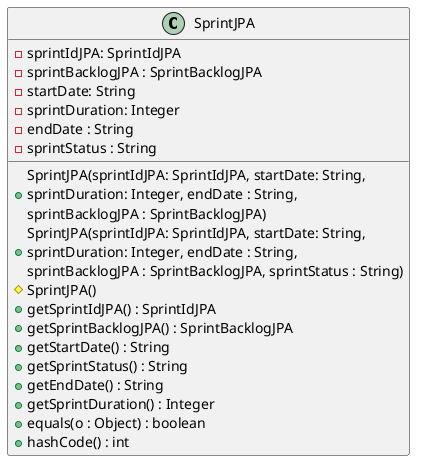 @startuml
'Attribute syntax: <visibility> <name> : <type> <multiplicity> = <default>
'Method syntax: <visibility> <name (parameter-list)> : <return-type> - For simplicity the type of the parameter-list is not specified

class SprintJPA {
    - sprintIdJPA: SprintIdJPA
    - sprintBacklogJPA : SprintBacklogJPA
    - startDate: String
    - sprintDuration: Integer
    - endDate : String
    - sprintStatus : String

    + SprintJPA(sprintIdJPA: SprintIdJPA, startDate: String, \nsprintDuration: Integer, endDate : String, \nsprintBacklogJPA : SprintBacklogJPA)
    + SprintJPA(sprintIdJPA: SprintIdJPA, startDate: String, \nsprintDuration: Integer, endDate : String, \nsprintBacklogJPA : SprintBacklogJPA, sprintStatus : String)
    # SprintJPA()
    + getSprintIdJPA() : SprintIdJPA
    + getSprintBacklogJPA() : SprintBacklogJPA
    + getStartDate() : String
    + getSprintStatus() : String
    + getEndDate() : String
    + getSprintDuration() : Integer
    + equals(o : Object) : boolean
    + hashCode() : int
}

@enduml